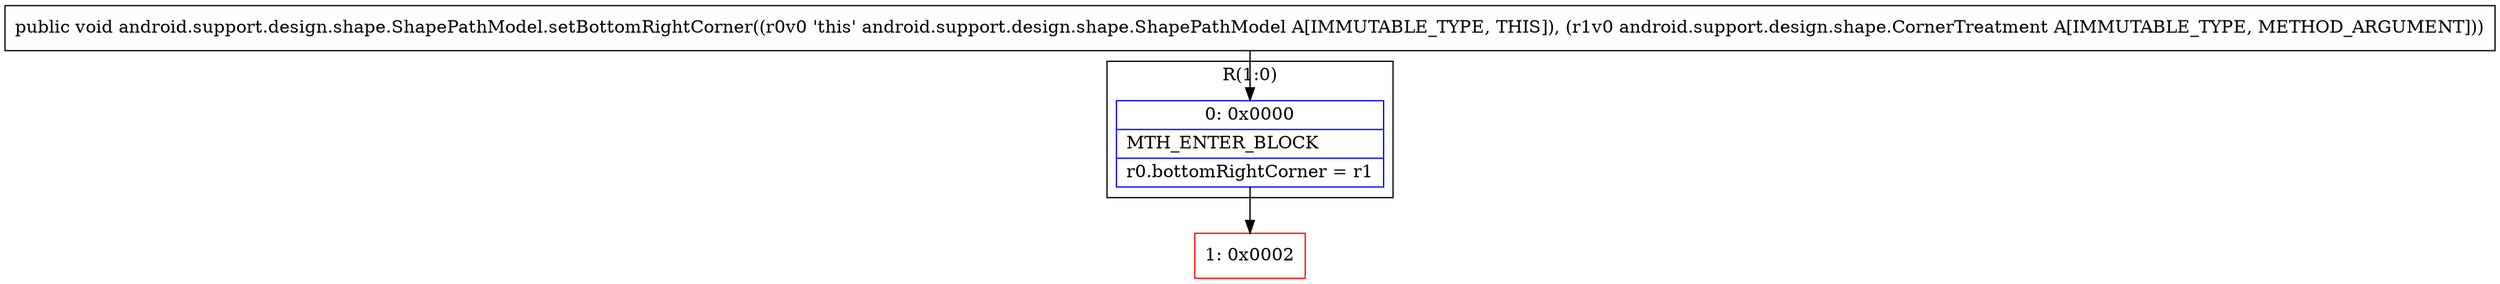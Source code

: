 digraph "CFG forandroid.support.design.shape.ShapePathModel.setBottomRightCorner(Landroid\/support\/design\/shape\/CornerTreatment;)V" {
subgraph cluster_Region_598631425 {
label = "R(1:0)";
node [shape=record,color=blue];
Node_0 [shape=record,label="{0\:\ 0x0000|MTH_ENTER_BLOCK\l|r0.bottomRightCorner = r1\l}"];
}
Node_1 [shape=record,color=red,label="{1\:\ 0x0002}"];
MethodNode[shape=record,label="{public void android.support.design.shape.ShapePathModel.setBottomRightCorner((r0v0 'this' android.support.design.shape.ShapePathModel A[IMMUTABLE_TYPE, THIS]), (r1v0 android.support.design.shape.CornerTreatment A[IMMUTABLE_TYPE, METHOD_ARGUMENT])) }"];
MethodNode -> Node_0;
Node_0 -> Node_1;
}

